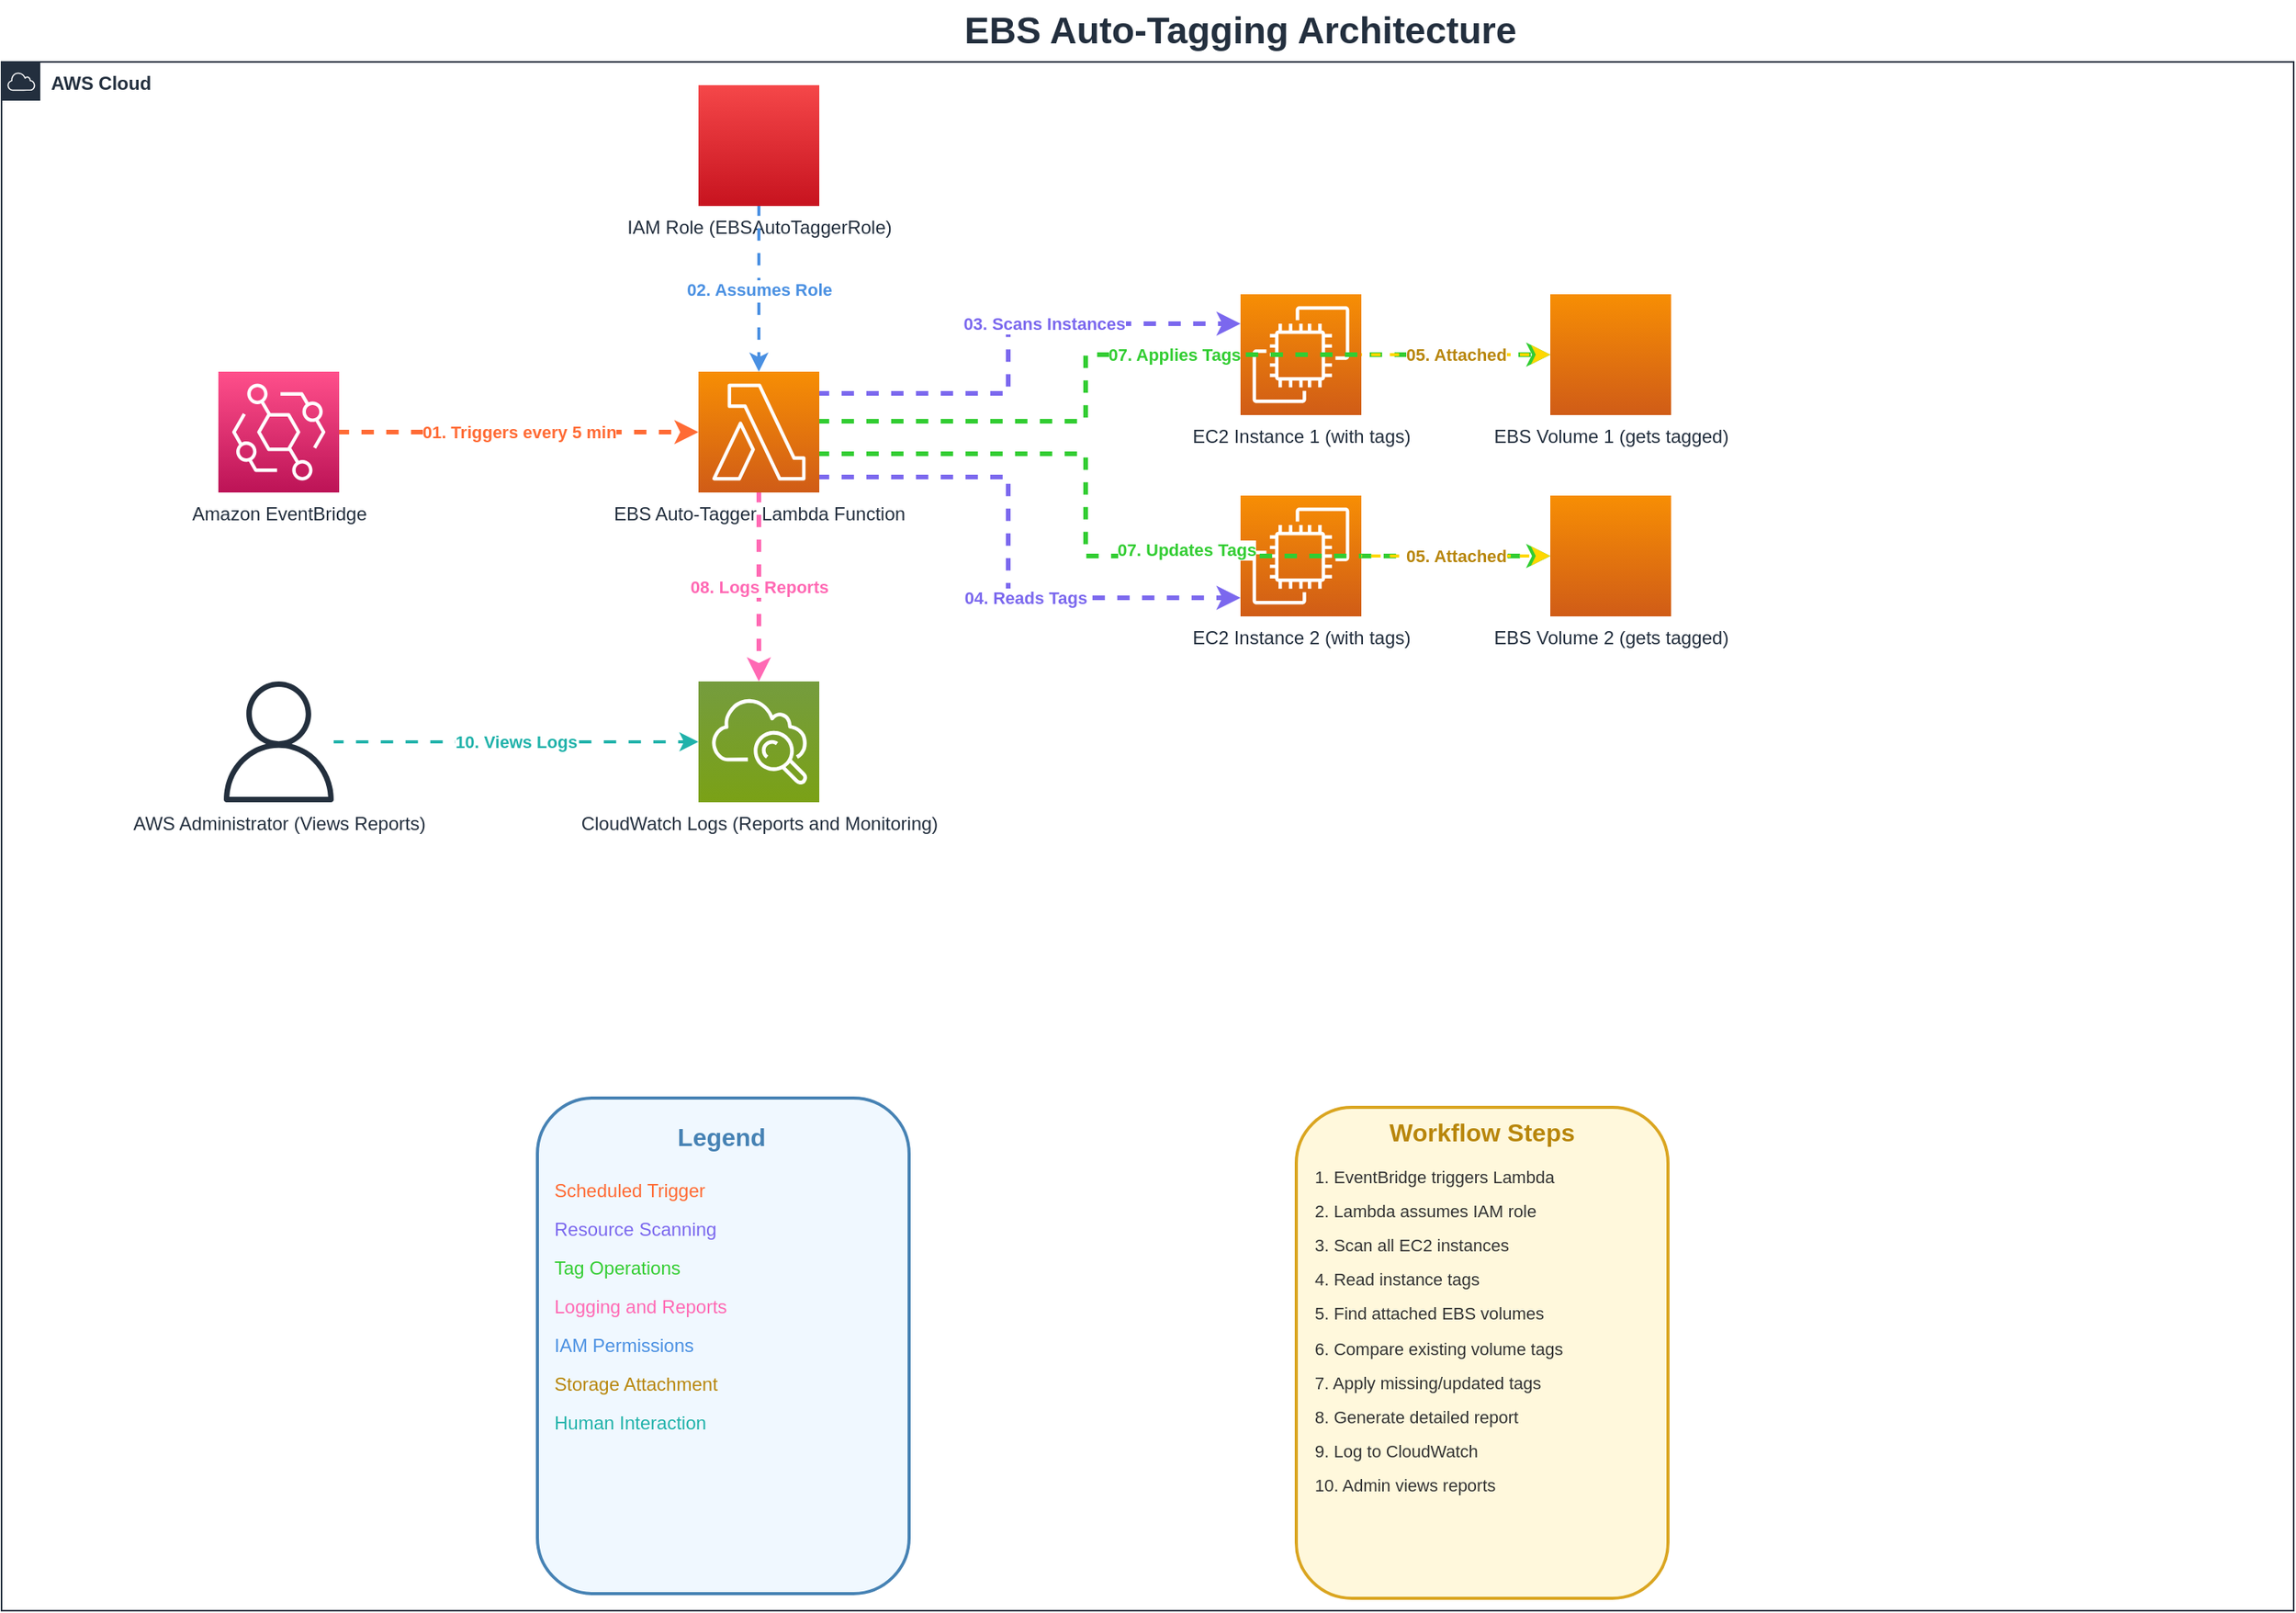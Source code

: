 <mxfile version="28.0.4">
  <diagram name="EBS Auto-Tagging Architecture" id="architecture">
    <mxGraphModel dx="555" dy="302" grid="0" gridSize="10" guides="1" tooltips="1" connect="1" arrows="1" fold="1" page="1" pageScale="1" pageWidth="1654" pageHeight="1169" math="0" shadow="0">
      <root>
        <mxCell id="0" />
        <mxCell id="1" parent="0" />
        <mxCell id="aws-cloud" value="AWS Cloud" style="sketch=0;outlineConnect=0;gradientColor=none;html=1;whiteSpace=wrap;fontSize=12;fontStyle=1;container=1;pointerEvents=0;collapsible=0;recursiveResize=0;shape=mxgraph.aws4.group;grIcon=mxgraph.aws4.group_aws_cloud;strokeColor=#232F3E;fillColor=none;verticalAlign=top;align=left;spacingLeft=30;fontColor=#232F3E;dashed=0;" parent="1" vertex="1">
          <mxGeometry x="80" y="60" width="1480" height="1000" as="geometry" />
        </mxCell>
        <mxCell id="eventbridge" value="Amazon EventBridge" style="sketch=0;points=[[0,0,0],[0.25,0,0],[0.5,0,0],[0.75,0,0],[1,0,0],[0,1,0],[0.25,1,0],[0.5,1,0],[0.75,1,0],[1,1,0],[0,0.25,0],[0,0.5,0],[0,0.75,0],[1,0.25,0],[1,0.5,0],[1,0.75,0]];outlineConnect=0;fontColor=#232F3E;gradientColor=#FF4F8B;gradientDirection=north;fillColor=#BC1356;strokeColor=#ffffff;dashed=0;verticalLabelPosition=bottom;verticalAlign=top;align=center;html=1;fontSize=12;fontStyle=0;aspect=fixed;shape=mxgraph.aws4.resourceIcon;resIcon=mxgraph.aws4.eventbridge;" parent="aws-cloud" vertex="1">
          <mxGeometry x="140" y="200" width="78" height="78" as="geometry" />
        </mxCell>
        <mxCell id="lambda" value="EBS Auto-Tagger&amp;#xa;Lambda Function" style="sketch=0;points=[[0,0,0],[0.25,0,0],[0.5,0,0],[0.75,0,0],[1,0,0],[0,1,0],[0.25,1,0],[0.5,1,0],[0.75,1,0],[1,1,0],[0,0.25,0],[0,0.5,0],[0,0.75,0],[1,0.25,0],[1,0.5,0],[1,0.75,0]];outlineConnect=0;fontColor=#232F3E;gradientColor=#F78E04;gradientDirection=north;fillColor=#D05C17;strokeColor=#ffffff;dashed=0;verticalLabelPosition=bottom;verticalAlign=top;align=center;html=1;fontSize=12;fontStyle=0;aspect=fixed;shape=mxgraph.aws4.resourceIcon;resIcon=mxgraph.aws4.lambda;" parent="aws-cloud" vertex="1">
          <mxGeometry x="450" y="200" width="78" height="78" as="geometry" />
        </mxCell>
        <mxCell id="iam-role" value="IAM Role&amp;#xa;(EBSAutoTaggerRole)" style="sketch=0;points=[[0,0,0],[0.25,0,0],[0.5,0,0],[0.75,0,0],[1,0,0],[0,1,0],[0.25,1,0],[0.5,1,0],[0.75,1,0],[1,1,0],[0,0.25,0],[0,0.5,0],[0,0.75,0],[1,0.25,0],[1,0.5,0],[1,0.75,0]];outlineConnect=0;fontColor=#232F3E;gradientColor=#F54749;gradientDirection=north;fillColor=#C7131F;strokeColor=#ffffff;dashed=0;verticalLabelPosition=bottom;verticalAlign=top;align=center;html=1;fontSize=12;fontStyle=0;aspect=fixed;shape=mxgraph.aws4.resourceIcon;resIcon=mxgraph.aws4.iam_role;" parent="aws-cloud" vertex="1">
          <mxGeometry x="450" y="15" width="78" height="78" as="geometry" />
        </mxCell>
        <mxCell id="ec2-1" value="EC2 Instance 1&amp;#xa;(with tags)" style="sketch=0;points=[[0,0,0],[0.25,0,0],[0.5,0,0],[0.75,0,0],[1,0,0],[0,1,0],[0.25,1,0],[0.5,1,0],[0.75,1,0],[1,1,0],[0,0.25,0],[0,0.5,0],[0,0.75,0],[1,0.25,0],[1,0.5,0],[1,0.75,0]];outlineConnect=0;fontColor=#232F3E;gradientColor=#F78E04;gradientDirection=north;fillColor=#D05C17;strokeColor=#ffffff;dashed=0;verticalLabelPosition=bottom;verticalAlign=top;align=center;html=1;fontSize=12;fontStyle=0;aspect=fixed;shape=mxgraph.aws4.resourceIcon;resIcon=mxgraph.aws4.ec2;" parent="aws-cloud" vertex="1">
          <mxGeometry x="800" y="150" width="78" height="78" as="geometry" />
        </mxCell>
        <mxCell id="ec2-2" value="EC2 Instance 2&amp;#xa;(with tags)" style="sketch=0;points=[[0,0,0],[0.25,0,0],[0.5,0,0],[0.75,0,0],[1,0,0],[0,1,0],[0.25,1,0],[0.5,1,0],[0.75,1,0],[1,1,0],[0,0.25,0],[0,0.5,0],[0,0.75,0],[1,0.25,0],[1,0.5,0],[1,0.75,0]];outlineConnect=0;fontColor=#232F3E;gradientColor=#F78E04;gradientDirection=north;fillColor=#D05C17;strokeColor=#ffffff;dashed=0;verticalLabelPosition=bottom;verticalAlign=top;align=center;html=1;fontSize=12;fontStyle=0;aspect=fixed;shape=mxgraph.aws4.resourceIcon;resIcon=mxgraph.aws4.ec2;" parent="aws-cloud" vertex="1">
          <mxGeometry x="800" y="280" width="78" height="78" as="geometry" />
        </mxCell>
        <mxCell id="ebs-1" value="EBS Volume 1&amp;#xa;(gets tagged)" style="sketch=0;points=[[0,0,0],[0.25,0,0],[0.5,0,0],[0.75,0,0],[1,0,0],[0,1,0],[0.25,1,0],[0.5,1,0],[0.75,1,0],[1,1,0],[0,0.25,0],[0,0.5,0],[0,0.75,0],[1,0.25,0],[1,0.5,0],[1,0.75,0]];outlineConnect=0;fontColor=#232F3E;gradientColor=#F78E04;gradientDirection=north;fillColor=#D05C17;strokeColor=#ffffff;dashed=0;verticalLabelPosition=bottom;verticalAlign=top;align=center;html=1;fontSize=12;fontStyle=0;aspect=fixed;shape=mxgraph.aws4.resourceIcon;resIcon=mxgraph.aws4.ebs;" parent="aws-cloud" vertex="1">
          <mxGeometry x="1000" y="150" width="78" height="78" as="geometry" />
        </mxCell>
        <mxCell id="ebs-2" value="EBS Volume 2&amp;#xa;(gets tagged)" style="sketch=0;points=[[0,0,0],[0.25,0,0],[0.5,0,0],[0.75,0,0],[1,0,0],[0,1,0],[0.25,1,0],[0.5,1,0],[0.75,1,0],[1,1,0],[0,0.25,0],[0,0.5,0],[0,0.75,0],[1,0.25,0],[1,0.5,0],[1,0.75,0]];outlineConnect=0;fontColor=#232F3E;gradientColor=#F78E04;gradientDirection=north;fillColor=#D05C17;strokeColor=#ffffff;dashed=0;verticalLabelPosition=bottom;verticalAlign=top;align=center;html=1;fontSize=12;fontStyle=0;aspect=fixed;shape=mxgraph.aws4.resourceIcon;resIcon=mxgraph.aws4.ebs;" parent="aws-cloud" vertex="1">
          <mxGeometry x="1000" y="280" width="78" height="78" as="geometry" />
        </mxCell>
        <mxCell id="cloudwatch-logs" value="CloudWatch Logs&amp;#xa;(Reports and Monitoring)" style="sketch=0;points=[[0,0,0],[0.25,0,0],[0.5,0,0],[0.75,0,0],[1,0,0],[0,1,0],[0.25,1,0],[0.5,1,0],[0.75,1,0],[1,1,0],[0,0.25,0],[0,0.5,0],[0,0.75,0],[1,0.25,0],[1,0.5,0],[1,0.75,0]];outlineConnect=0;fontColor=#232F3E;gradientColor=#759C3E;gradientDirection=north;fillColor=#7AA116;strokeColor=#ffffff;dashed=0;verticalLabelPosition=bottom;verticalAlign=top;align=center;html=1;fontSize=12;fontStyle=0;aspect=fixed;shape=mxgraph.aws4.resourceIcon;resIcon=mxgraph.aws4.cloudwatch;" parent="aws-cloud" vertex="1">
          <mxGeometry x="450" y="400" width="78" height="78" as="geometry" />
        </mxCell>
        <mxCell id="admin" value="AWS Administrator&amp;#xa;(Views Reports)" style="sketch=0;outlineConnect=0;fontColor=#232F3E;gradientColor=none;fillColor=#232F3D;strokeColor=none;dashed=0;verticalLabelPosition=bottom;verticalAlign=top;align=center;html=1;fontSize=12;fontStyle=0;aspect=fixed;pointerEvents=1;shape=mxgraph.aws4.user;" parent="aws-cloud" vertex="1">
          <mxGeometry x="140" y="400" width="78" height="78" as="geometry" />
        </mxCell>
        <mxCell id="arrow1" value="01. Triggers every 5 min" style="edgeStyle=orthogonalEdgeStyle;rounded=0;orthogonalLoop=1;jettySize=auto;html=1;strokeColor=#FF6B35;strokeWidth=3;fontColor=#FF6B35;fontStyle=1;flowAnimation=1;" parent="aws-cloud" source="eventbridge" target="lambda" edge="1">
          <mxGeometry relative="1" as="geometry">
            <mxPoint x="330" y="239" as="targetPoint" />
            <Array as="points">
              <mxPoint x="300" y="239" />
              <mxPoint x="300" y="239" />
            </Array>
          </mxGeometry>
        </mxCell>
        <mxCell id="arrow2" value="02. Assumes Role" style="edgeStyle=orthogonalEdgeStyle;rounded=0;orthogonalLoop=1;jettySize=auto;html=1;strokeColor=#4A90E2;strokeWidth=2;fontColor=#4A90E2;fontStyle=1;flowAnimation=1;" parent="aws-cloud" source="iam-role" target="lambda" edge="1">
          <mxGeometry relative="1" as="geometry" />
        </mxCell>
        <mxCell id="arrow3" value="03. Scans Instances" style="edgeStyle=orthogonalEdgeStyle;rounded=0;orthogonalLoop=1;jettySize=auto;html=1;strokeColor=#7B68EE;strokeWidth=3;fontColor=#7B68EE;fontStyle=1;flowAnimation=1;" parent="aws-cloud" source="lambda" target="ec2-1" edge="1">
          <mxGeometry x="0.2" relative="1" as="geometry">
            <mxPoint as="offset" />
            <Array as="points">
              <mxPoint x="650" y="214" />
              <mxPoint x="650" y="169" />
            </Array>
          </mxGeometry>
        </mxCell>
        <mxCell id="arrow4" value="04. Reads Tags" style="edgeStyle=orthogonalEdgeStyle;rounded=0;orthogonalLoop=1;jettySize=auto;html=1;strokeColor=#7B68EE;strokeWidth=3;fontColor=#7B68EE;fontStyle=1;flowAnimation=1;" parent="aws-cloud" source="lambda" target="ec2-2" edge="1">
          <mxGeometry x="0.202" relative="1" as="geometry">
            <mxPoint as="offset" />
            <Array as="points">
              <mxPoint x="650" y="268" />
              <mxPoint x="650" y="346" />
            </Array>
          </mxGeometry>
        </mxCell>
        <mxCell id="arrow5" value="07. Applies Tags" style="edgeStyle=orthogonalEdgeStyle;rounded=0;orthogonalLoop=1;jettySize=auto;html=1;strokeColor=#32CD32;strokeWidth=3;fontColor=#32CD32;fontStyle=1;flowAnimation=1;" parent="aws-cloud" source="lambda" target="ebs-1" edge="1">
          <mxGeometry x="0.054" relative="1" as="geometry">
            <mxPoint as="offset" />
            <Array as="points">
              <mxPoint x="700" y="232" />
              <mxPoint x="700" y="189" />
            </Array>
          </mxGeometry>
        </mxCell>
        <mxCell id="arrow6" value="07.&amp;nbsp;Updates Tags" style="edgeStyle=orthogonalEdgeStyle;rounded=0;orthogonalLoop=1;jettySize=auto;html=1;strokeColor=#32CD32;strokeWidth=3;fontColor=#32CD32;fontStyle=1;flowAnimation=1;" parent="aws-cloud" source="lambda" target="ebs-2" edge="1">
          <mxGeometry x="0.127" y="4" relative="1" as="geometry">
            <mxPoint as="offset" />
            <Array as="points">
              <mxPoint x="700" y="253" />
              <mxPoint x="700" y="319" />
            </Array>
          </mxGeometry>
        </mxCell>
        <mxCell id="attach1" value="05. Attached" style="edgeStyle=orthogonalEdgeStyle;rounded=0;orthogonalLoop=1;jettySize=auto;html=1;strokeColor=#FFD700;strokeWidth=2;fontColor=#B8860B;fontStyle=1;dashed=1;flowAnimation=1;" parent="aws-cloud" source="ec2-1" target="ebs-1" edge="1">
          <mxGeometry relative="1" as="geometry" />
        </mxCell>
        <mxCell id="attach2" value="05. Attached" style="edgeStyle=orthogonalEdgeStyle;rounded=0;orthogonalLoop=1;jettySize=auto;html=1;strokeColor=#FFD700;strokeWidth=2;fontColor=#B8860B;fontStyle=1;dashed=1;flowAnimation=1;" parent="aws-cloud" source="ec2-2" target="ebs-2" edge="1">
          <mxGeometry relative="1" as="geometry" />
        </mxCell>
        <mxCell id="arrow7" value="08. Logs Reports" style="edgeStyle=orthogonalEdgeStyle;rounded=0;orthogonalLoop=1;jettySize=auto;html=1;strokeColor=#FF69B4;strokeWidth=3;fontColor=#FF69B4;fontStyle=1;flowAnimation=1;" parent="aws-cloud" source="lambda" target="cloudwatch-logs" edge="1">
          <mxGeometry relative="1" as="geometry" />
        </mxCell>
        <mxCell id="arrow8" value="10. Views Logs" style="edgeStyle=orthogonalEdgeStyle;rounded=0;orthogonalLoop=1;jettySize=auto;html=1;strokeColor=#20B2AA;strokeWidth=2;fontColor=#20B2AA;fontStyle=1;flowAnimation=1;" parent="aws-cloud" source="admin" target="cloudwatch-logs" edge="1">
          <mxGeometry relative="1" as="geometry" />
        </mxCell>
        <mxCell id="HDXCXhQl1ltkm27_ZV5d-1" value="" style="group" parent="aws-cloud" vertex="1" connectable="0">
          <mxGeometry x="836" y="675" width="240" height="317" as="geometry" />
        </mxCell>
        <mxCell id="HDXCXhQl1ltkm27_ZV5d-6" value="" style="group" parent="HDXCXhQl1ltkm27_ZV5d-1" vertex="1" connectable="0">
          <mxGeometry width="240" height="317" as="geometry" />
        </mxCell>
        <mxCell id="workflow-box" value="" style="rounded=1;whiteSpace=wrap;html=1;fillColor=#FFF8DC;strokeColor=#DAA520;strokeWidth=2;" parent="HDXCXhQl1ltkm27_ZV5d-6" vertex="1">
          <mxGeometry width="240" height="317" as="geometry" />
        </mxCell>
        <mxCell id="workflow-title" value="Workflow Steps" style="text;html=1;strokeColor=none;fillColor=none;align=center;verticalAlign=middle;whiteSpace=wrap;rounded=0;fontSize=16;fontStyle=1;fontColor=#B8860B;" parent="HDXCXhQl1ltkm27_ZV5d-6" vertex="1">
          <mxGeometry y="6.34" width="240" height="19.02" as="geometry" />
        </mxCell>
        <mxCell id="step1" value="1. EventBridge triggers Lambda" style="text;html=1;strokeColor=none;fillColor=none;align=left;verticalAlign=top;whiteSpace=wrap;rounded=0;fontSize=11;fontColor=#333;" parent="HDXCXhQl1ltkm27_ZV5d-6" vertex="1">
          <mxGeometry x="10" y="31.7" width="220" height="19.02" as="geometry" />
        </mxCell>
        <mxCell id="step2" value="2. Lambda assumes IAM role" style="text;html=1;strokeColor=none;fillColor=none;align=left;verticalAlign=top;whiteSpace=wrap;rounded=0;fontSize=11;fontColor=#333;" parent="HDXCXhQl1ltkm27_ZV5d-6" vertex="1">
          <mxGeometry x="10" y="53.89" width="220" height="19.02" as="geometry" />
        </mxCell>
        <mxCell id="step3" value="3. Scan all EC2 instances" style="text;html=1;strokeColor=none;fillColor=none;align=left;verticalAlign=top;whiteSpace=wrap;rounded=0;fontSize=11;fontColor=#333;" parent="HDXCXhQl1ltkm27_ZV5d-6" vertex="1">
          <mxGeometry x="10" y="76.08" width="220" height="19.02" as="geometry" />
        </mxCell>
        <mxCell id="step4" value="4. Read instance tags" style="text;html=1;strokeColor=none;fillColor=none;align=left;verticalAlign=top;whiteSpace=wrap;rounded=0;fontSize=11;fontColor=#333;" parent="HDXCXhQl1ltkm27_ZV5d-6" vertex="1">
          <mxGeometry x="10" y="98.27" width="220" height="19.02" as="geometry" />
        </mxCell>
        <mxCell id="step5" value="5. Find attached EBS volumes" style="text;html=1;strokeColor=none;fillColor=none;align=left;verticalAlign=top;whiteSpace=wrap;rounded=0;fontSize=11;fontColor=#333;" parent="HDXCXhQl1ltkm27_ZV5d-6" vertex="1">
          <mxGeometry x="10" y="120.46" width="220" height="19.02" as="geometry" />
        </mxCell>
        <mxCell id="step6" value="6. Compare existing volume tags" style="text;html=1;strokeColor=none;fillColor=none;align=left;verticalAlign=top;whiteSpace=wrap;rounded=0;fontSize=11;fontColor=#333;" parent="HDXCXhQl1ltkm27_ZV5d-6" vertex="1">
          <mxGeometry x="10" y="142.65" width="220" height="19.02" as="geometry" />
        </mxCell>
        <mxCell id="step7" value="7. Apply missing/updated tags" style="text;html=1;strokeColor=none;fillColor=none;align=left;verticalAlign=top;whiteSpace=wrap;rounded=0;fontSize=11;fontColor=#333;" parent="HDXCXhQl1ltkm27_ZV5d-6" vertex="1">
          <mxGeometry x="10" y="164.84" width="220" height="19.02" as="geometry" />
        </mxCell>
        <mxCell id="step8" value="8. Generate detailed report" style="text;html=1;strokeColor=none;fillColor=none;align=left;verticalAlign=top;whiteSpace=wrap;rounded=0;fontSize=11;fontColor=#333;" parent="HDXCXhQl1ltkm27_ZV5d-6" vertex="1">
          <mxGeometry x="10" y="187.03" width="220" height="19.02" as="geometry" />
        </mxCell>
        <mxCell id="step9" value="9. Log to CloudWatch" style="text;html=1;strokeColor=none;fillColor=none;align=left;verticalAlign=top;whiteSpace=wrap;rounded=0;fontSize=11;fontColor=#333;" parent="HDXCXhQl1ltkm27_ZV5d-6" vertex="1">
          <mxGeometry x="10" y="209.22" width="220" height="19.02" as="geometry" />
        </mxCell>
        <mxCell id="step10" value="10. Admin views reports" style="text;html=1;strokeColor=none;fillColor=none;align=left;verticalAlign=top;whiteSpace=wrap;rounded=0;fontSize=11;fontColor=#333;" parent="HDXCXhQl1ltkm27_ZV5d-6" vertex="1">
          <mxGeometry x="10" y="231.41" width="220" height="19.02" as="geometry" />
        </mxCell>
        <mxCell id="HDXCXhQl1ltkm27_ZV5d-2" value="" style="group" parent="aws-cloud" vertex="1" connectable="0">
          <mxGeometry x="345" y="669" width="240" height="320" as="geometry" />
        </mxCell>
        <mxCell id="HDXCXhQl1ltkm27_ZV5d-3" value="" style="group" parent="HDXCXhQl1ltkm27_ZV5d-2" vertex="1" connectable="0">
          <mxGeometry width="240" height="320" as="geometry" />
        </mxCell>
        <mxCell id="legend-box" value="" style="rounded=1;whiteSpace=wrap;html=1;fillColor=#F0F8FF;strokeColor=#4682B4;strokeWidth=2;" parent="HDXCXhQl1ltkm27_ZV5d-3" vertex="1">
          <mxGeometry x="1" width="240" height="320" as="geometry" />
        </mxCell>
        <mxCell id="legend-title" value="Legend" style="text;html=1;strokeColor=none;fillColor=none;align=center;verticalAlign=middle;whiteSpace=wrap;rounded=0;fontSize=16;fontStyle=1;fontColor=#4682B4;" parent="HDXCXhQl1ltkm27_ZV5d-3" vertex="1">
          <mxGeometry y="10" width="240" height="30" as="geometry" />
        </mxCell>
        <mxCell id="legend1" value="Scheduled Trigger" style="text;html=1;strokeColor=none;fillColor=none;align=left;verticalAlign=middle;whiteSpace=wrap;rounded=0;fontSize=12;fontColor=#FF6B35;" parent="HDXCXhQl1ltkm27_ZV5d-3" vertex="1">
          <mxGeometry x="10" y="50" width="220" height="20" as="geometry" />
        </mxCell>
        <mxCell id="legend2" value="Resource Scanning" style="text;html=1;strokeColor=none;fillColor=none;align=left;verticalAlign=middle;whiteSpace=wrap;rounded=0;fontSize=12;fontColor=#7B68EE;" parent="HDXCXhQl1ltkm27_ZV5d-3" vertex="1">
          <mxGeometry x="10" y="75" width="220" height="20" as="geometry" />
        </mxCell>
        <mxCell id="legend3" value="Tag Operations" style="text;html=1;strokeColor=none;fillColor=none;align=left;verticalAlign=middle;whiteSpace=wrap;rounded=0;fontSize=12;fontColor=#32CD32;" parent="HDXCXhQl1ltkm27_ZV5d-3" vertex="1">
          <mxGeometry x="10" y="100" width="220" height="20" as="geometry" />
        </mxCell>
        <mxCell id="legend4" value="Logging and Reports" style="text;html=1;strokeColor=none;fillColor=none;align=left;verticalAlign=middle;whiteSpace=wrap;rounded=0;fontSize=12;fontColor=#FF69B4;" parent="HDXCXhQl1ltkm27_ZV5d-3" vertex="1">
          <mxGeometry x="10" y="125" width="220" height="20" as="geometry" />
        </mxCell>
        <mxCell id="legend5" value="IAM Permissions" style="text;html=1;strokeColor=none;fillColor=none;align=left;verticalAlign=middle;whiteSpace=wrap;rounded=0;fontSize=12;fontColor=#4A90E2;" parent="HDXCXhQl1ltkm27_ZV5d-3" vertex="1">
          <mxGeometry x="10" y="150" width="220" height="20" as="geometry" />
        </mxCell>
        <mxCell id="legend6" value="Storage Attachment" style="text;html=1;strokeColor=none;fillColor=none;align=left;verticalAlign=middle;whiteSpace=wrap;rounded=0;fontSize=12;fontColor=#B8860B;" parent="HDXCXhQl1ltkm27_ZV5d-3" vertex="1">
          <mxGeometry x="10" y="175" width="220" height="20" as="geometry" />
        </mxCell>
        <mxCell id="legend7" value="Human Interaction" style="text;html=1;strokeColor=none;fillColor=none;align=left;verticalAlign=middle;whiteSpace=wrap;rounded=0;fontSize=12;fontColor=#20B2AA;" parent="HDXCXhQl1ltkm27_ZV5d-3" vertex="1">
          <mxGeometry x="10" y="200" width="220" height="20" as="geometry" />
        </mxCell>
        <mxCell id="title" value="EBS Auto-Tagging Architecture" style="text;html=1;strokeColor=none;fillColor=none;align=center;verticalAlign=middle;whiteSpace=wrap;rounded=0;fontSize=24;fontStyle=1;fontColor=#232F3E;" parent="1" vertex="1">
          <mxGeometry x="680" y="20" width="400" height="40" as="geometry" />
        </mxCell>
      </root>
    </mxGraphModel>
  </diagram>
</mxfile>
